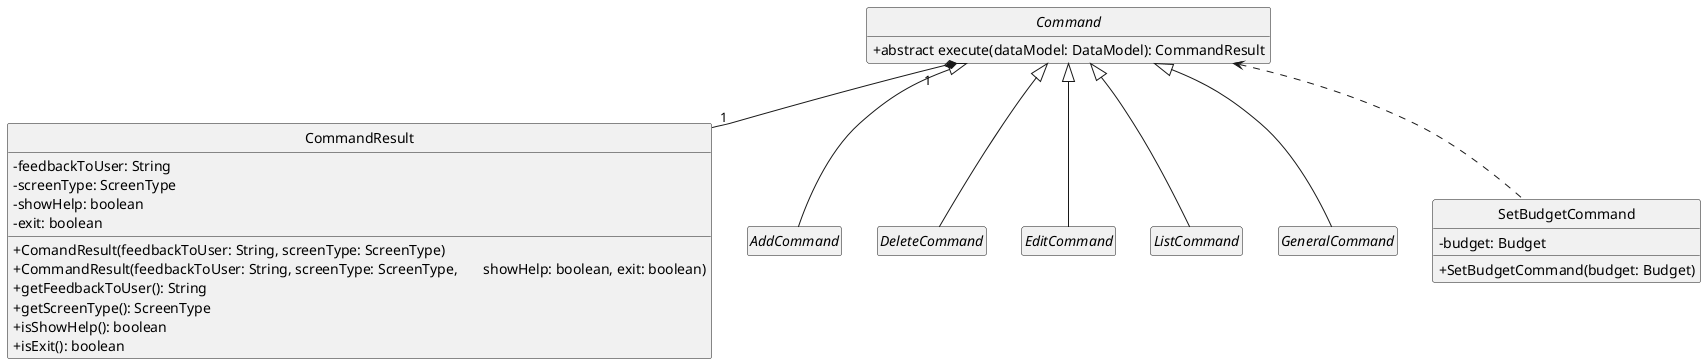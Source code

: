 @startuml commands
skinparam defaultTextAlignment left
' scale 0.6
hide empty members
hide circle
skinparam classAttributeIconSize 0


interface Command {
    + abstract execute(dataModel: DataModel): CommandResult
}

class CommandResult {
    + ComandResult(feedbackToUser: String, screenType: ScreenType)
    + CommandResult(feedbackToUser: String, screenType: ScreenType, \
      showHelp: boolean, exit: boolean)
    + getFeedbackToUser(): String
    + getScreenType(): ScreenType
    + isShowHelp(): boolean
    + isExit(): boolean
    - feedbackToUser: String
    - screenType: ScreenType
    - showHelp: boolean
    - exit: boolean
}

interface AddCommand extends Command {
}

interface DeleteCommand extends Command {
}

interface EditCommand extends Command {
}

interface ListCommand extends Command {
}

interface GeneralCommand extends Command {
}

class SetBudgetCommand {
    + SetBudgetCommand(budget: Budget)
    - budget: Budget
}

Command <.. SetBudgetCommand
Command "1" *-- "1" CommandResult

@enduml

@startuml add_commands

skinparam defaultTextAlignment left
' scale 0.6
hide empty members
hide circle
skinparam classAttributeIconSize 0

' COMMAND_WORD, MESSAGE_USAGE< MESSSAGE_SUCCESS, MESSAGE_DUPLICATE_CATEGORY are not shown
interface AddCommand {
    + abstract execute(dataModel: DataModel): CommandResult
}

class AddCategoryCommand {}

class AddExpenseCommand {
    + AddExpenseCommand(expense: Expense)
    - expense: Expense
}

class AddRecurringExpenseCommand {
    + AddRecurringExpenseCommand(toAdd: RecurringExpenseManager)
    - toAdd: RecurringExpenseManager
}

class CategorySummaryCommand {
    + CategorySummaryCommand(index: Index)
    - index: Index
}

AddCommand <|-- AddCategoryCommand
AddCommand <|-- AddExpenseCommand
AddCommand <|-- AddRecurringExpenseCommand

@enduml

@startuml delete_commands

skinparam defaultTextAlignment left
' scale 0.6
hide empty members
hide circle
skinparam classAttributeIconSize 0

interface DeleteCommand {}

class DeleteCategoryCommand {
    + DeleteCategoryCommand(index: Index)
    - index: Index
}

class DeleteExpenseCommand {
    + DeleteExpenseCommand(index: Index)
    - index: Index
}

class DeleteRecurringExpenseCommand {
    + DeleteRecurringExpenseCommand(index: Index)
    - index: Index
}

DeleteCommand <.. DeleteCategoryCommand
DeleteCommand <.. DeleteExpenseCommand
DeleteCommand <.. DeleteRecurringExpenseCommand

@enduml

@startuml edit_commands

skinparam defaultTextAlignment left
' scale 0.6
hide empty members
hide circle
skinparam classAttributeIconSize 0

interface EditCommand {}

class EditCategoryCommand {
    + EditCategoryCommand(index: Index, newCategoryName: String, newSummary: String)
    - index: Index
    - newCategoryName: String
    - newSummary: String
}

class EditExpenseCommand {
    ' + EditExpenseCommand(index: Index, newExpenseName: String, newExpenseAmount: Double, \
      newExpenseDate: LocalDate, newExpenseCategory: Category) '
    - index: Index
    - newExpenseName: String
    - newExpenseAmount: Double
    - newExpenseDate: LocalDate
    - newExpenseCategory: Category
}

class EditRecurringExpenseManagerCommand {
    ' + EditRecurringExpenseManagerCommand(index: Index, newExpenseName: String, \
      newExpenseAmount: Double, newExpenseCategoryInString: String, \
      newExpenseEndDate: LocalDate, newFrequencyInString: String) '
    - index: Index
    - newExpenseName: String
    - newExpenseAmount: Double
    - newExpenseCategoryInString: String
    - newExpenseEndDate: LocalDate
    - newFrequencyInString: String
}


EditCommand <.. EditCategoryCommand
EditCommand <.. EditExpenseCommand
EditCommand <.. EditRecurringExpenseManagerCommand

@enduml

@startuml list_commands

skinparam defaultTextAlignment left
' scale 0.6
hide empty members
hide circle
skinparam classAttributeIconSize 0

interface ListCommand {}

class ListCategoryCommand {}

class ListExpenseCommand {
    ' + ListCategoriesCommand(categoryPredicate: Optional<ExpenseInCategoryPredicate>, \
      timespanPredicate: Optional<ExpenseInTimespanPredicate>) '
    - categoryPredicate: Optional<ExpenseInCategoryPredicate>
    - timespanPredicate: Optional<ExpenseInTimespanPredicate>
}

class ListRecurringExpenseCommand {}


ListCommand <.. ListCategoryCommand
ListCommand <.. ListExpensesCommand
ListCommand <.. ListRecurringExpenseCommand

@enduml

@startuml general_commands

skinparam defaultTextAlignment left
' scale 0.6
hide empty members
hide circle
skinparam classAttributeIconSize 0

interface GeneralCommand {}

class ClearCommand {}

class ExitCommand {}

class FindCommand {
    + FindCommand(predicate: ExpenseContainsKeywordsPredicate)
    - predicate: ExpenseContainsKeywordsPredicate
}

class HelpCommand {}

GeneralCommand <.. CategorySummaryCommand
GeneralCommand <.. ClearCommand
GeneralCommand <.. ExitCommand
GeneralCommand <.. FindCommand
GeneralCommand <.. HelpCommand

@enduml

